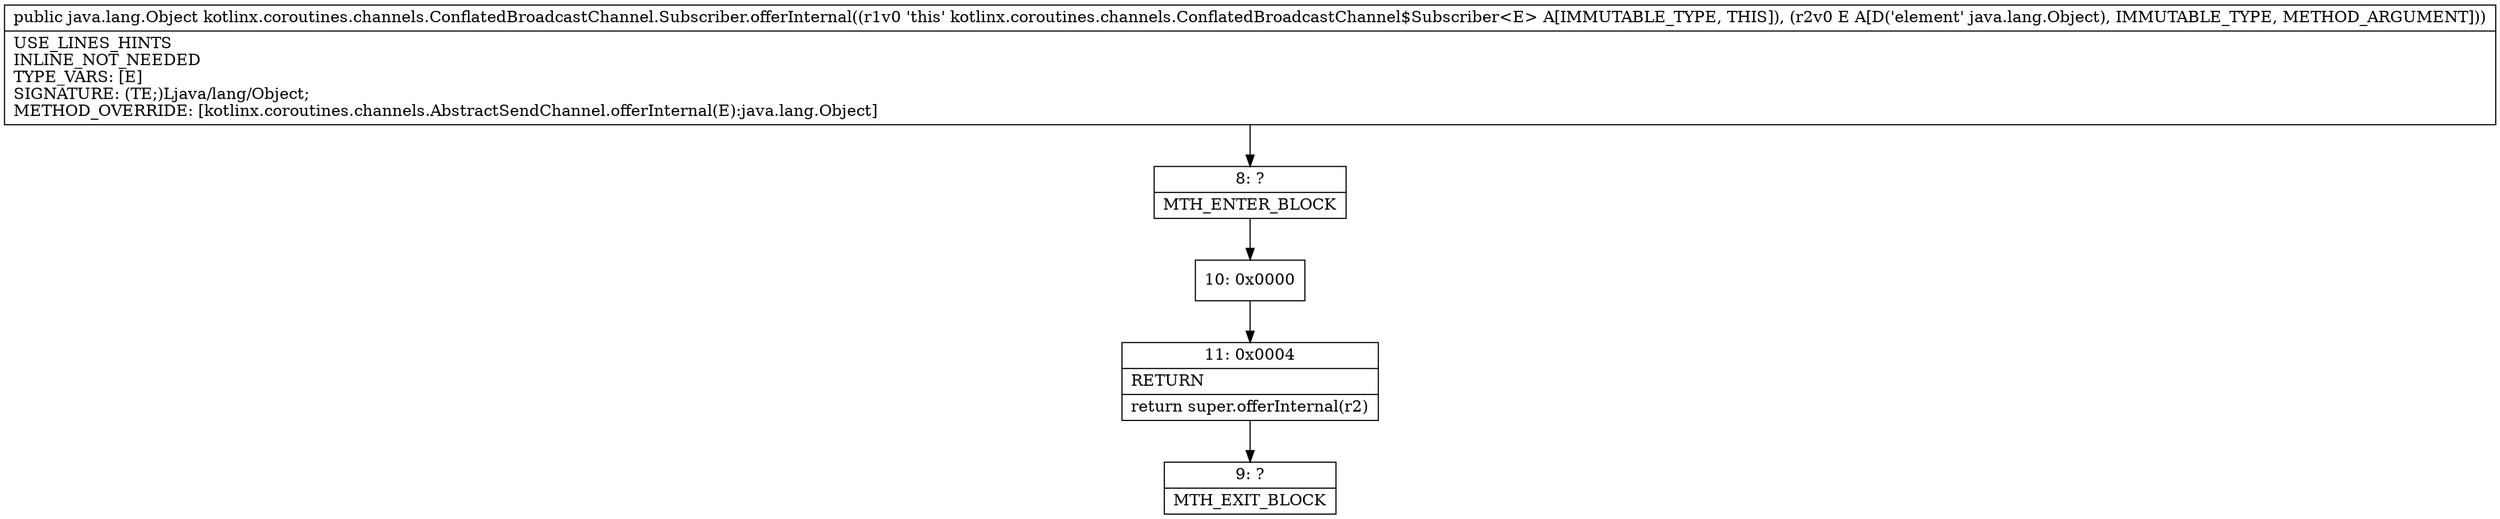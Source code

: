 digraph "CFG forkotlinx.coroutines.channels.ConflatedBroadcastChannel.Subscriber.offerInternal(Ljava\/lang\/Object;)Ljava\/lang\/Object;" {
Node_8 [shape=record,label="{8\:\ ?|MTH_ENTER_BLOCK\l}"];
Node_10 [shape=record,label="{10\:\ 0x0000}"];
Node_11 [shape=record,label="{11\:\ 0x0004|RETURN\l|return super.offerInternal(r2)\l}"];
Node_9 [shape=record,label="{9\:\ ?|MTH_EXIT_BLOCK\l}"];
MethodNode[shape=record,label="{public java.lang.Object kotlinx.coroutines.channels.ConflatedBroadcastChannel.Subscriber.offerInternal((r1v0 'this' kotlinx.coroutines.channels.ConflatedBroadcastChannel$Subscriber\<E\> A[IMMUTABLE_TYPE, THIS]), (r2v0 E A[D('element' java.lang.Object), IMMUTABLE_TYPE, METHOD_ARGUMENT]))  | USE_LINES_HINTS\lINLINE_NOT_NEEDED\lTYPE_VARS: [E]\lSIGNATURE: (TE;)Ljava\/lang\/Object;\lMETHOD_OVERRIDE: [kotlinx.coroutines.channels.AbstractSendChannel.offerInternal(E):java.lang.Object]\l}"];
MethodNode -> Node_8;Node_8 -> Node_10;
Node_10 -> Node_11;
Node_11 -> Node_9;
}


